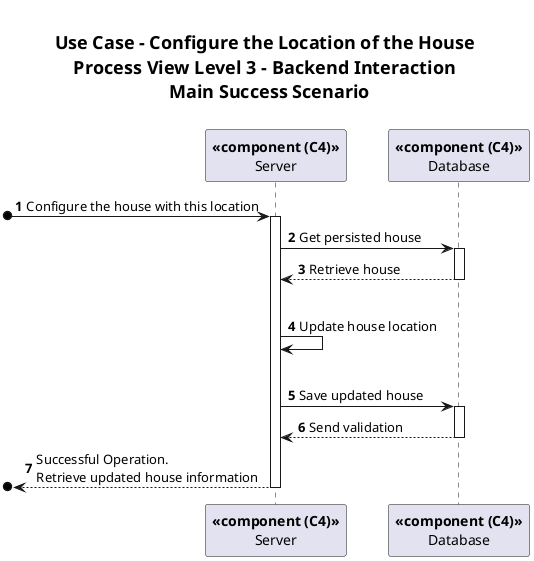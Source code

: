 @startuml
<style>
    title {
      HorizontalAlignment center
      FontSize 18
      padding 20
    }
</style>

title Use Case - Configure the Location of the House \nProcess View Level 3 - Backend Interaction \n Main Success Scenario

autonumber

participant "**<<component (C4)>>**\nServer" as SERVER
participant "**<<component (C4)>>**\nDatabase" as DB

[o-> SERVER : Configure the house with this location
activate SERVER

SERVER -> DB: Get persisted house
activate DB
DB --> SERVER: Retrieve house
deactivate DB
|||
SERVER -> SERVER : Update house location
|||
SERVER -> DB : Save updated house
activate DB
DB --> SERVER : Send validation
deactivate DB

[o<-- SERVER : Successful Operation.\nRetrieve updated house information
deactivate SERVER

@enduml